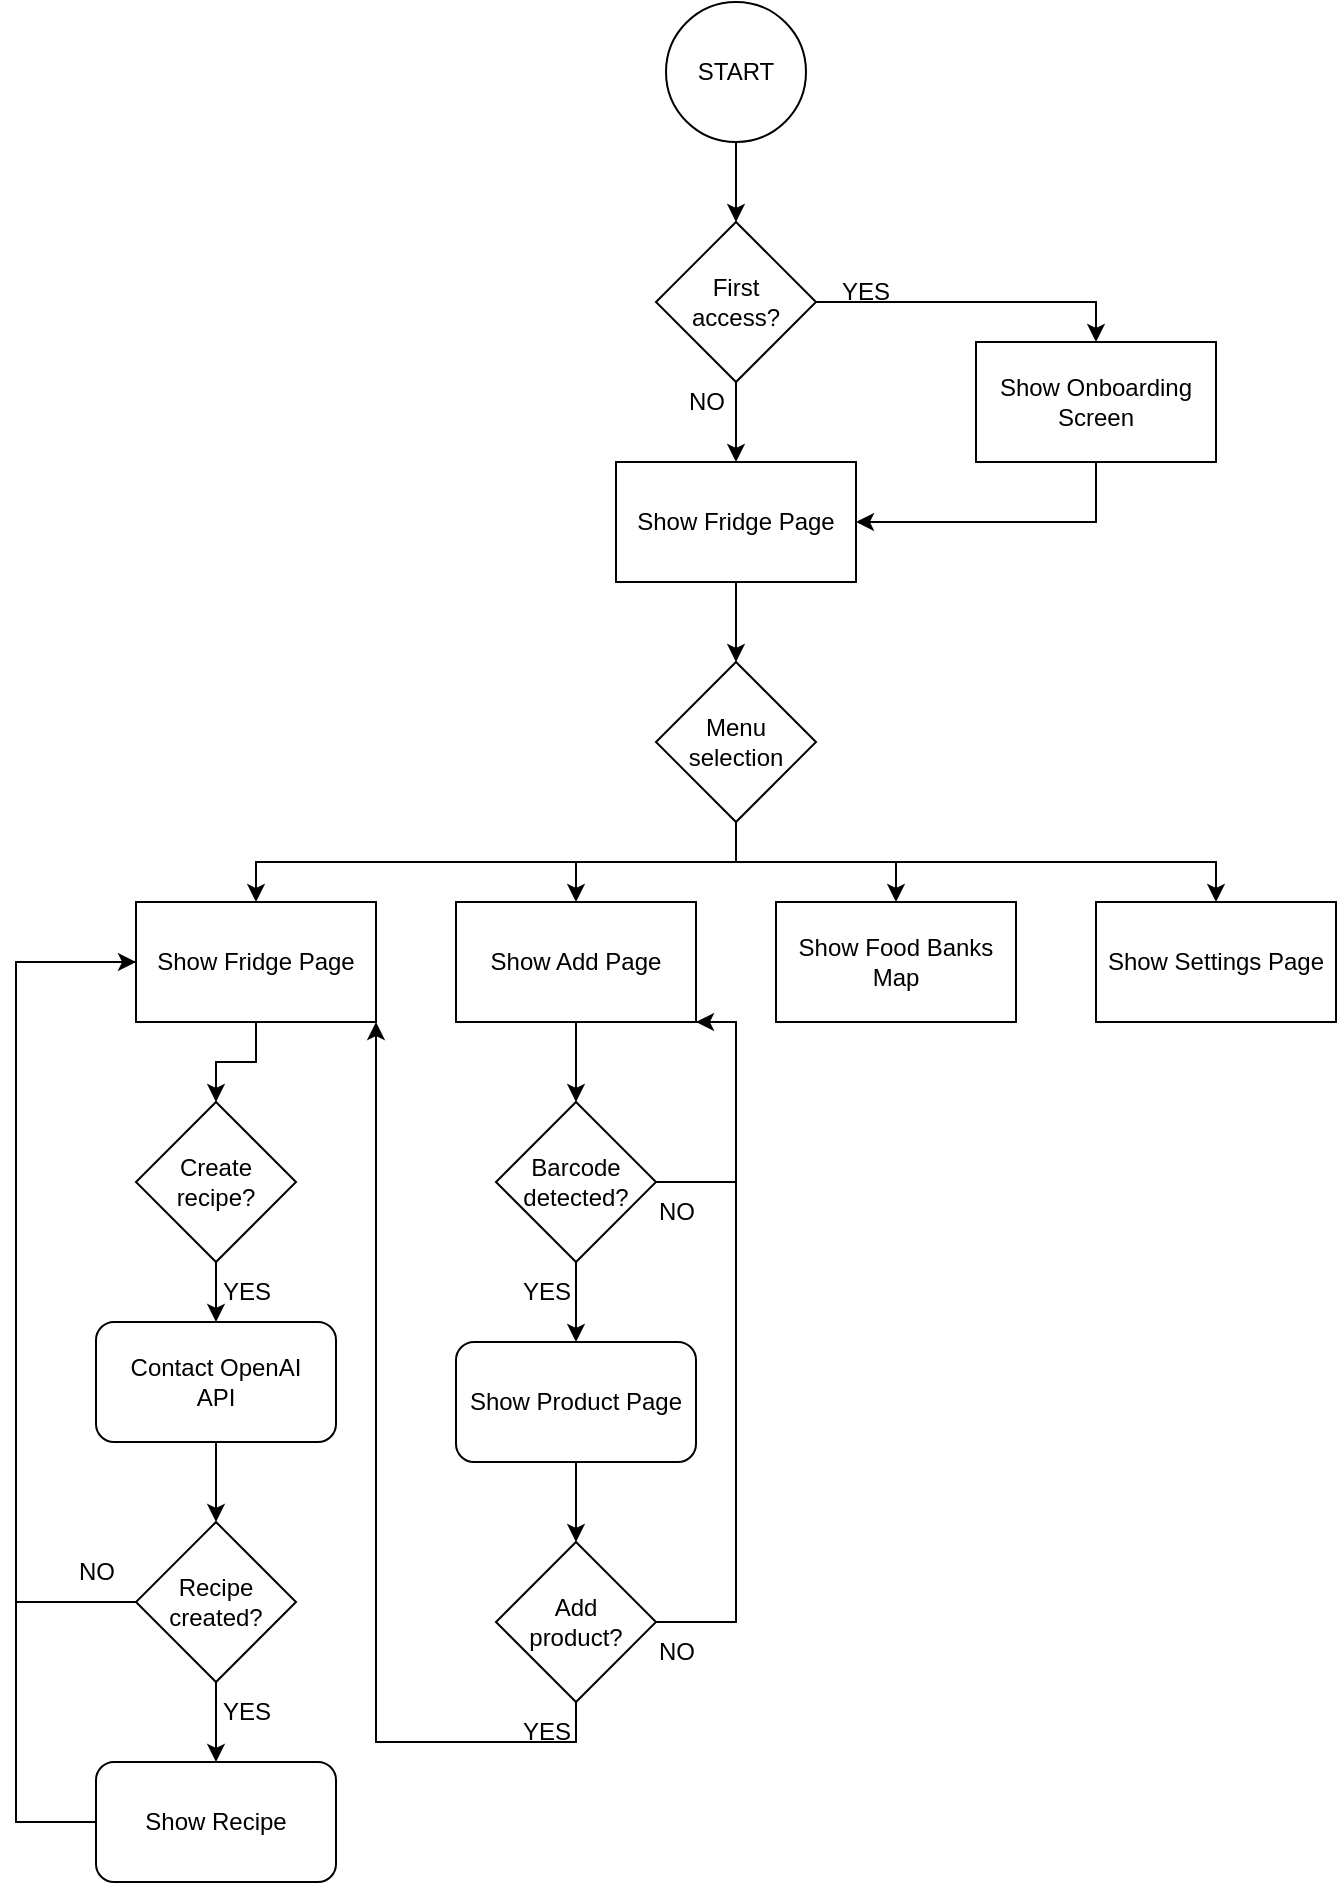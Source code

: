 <mxfile version="21.1.9" type="device">
  <diagram name="Page-1" id="c8WvUJZ3-kTaqvucmZ4j">
    <mxGraphModel dx="989" dy="545" grid="1" gridSize="10" guides="1" tooltips="1" connect="1" arrows="1" fold="1" page="1" pageScale="1" pageWidth="850" pageHeight="1100" math="0" shadow="0">
      <root>
        <mxCell id="0" />
        <mxCell id="1" parent="0" />
        <mxCell id="WkWhA8R5jcSKiR4FBNcN-5" style="edgeStyle=orthogonalEdgeStyle;rounded=0;orthogonalLoop=1;jettySize=auto;html=1;exitX=0.5;exitY=1;exitDx=0;exitDy=0;entryX=0.5;entryY=0;entryDx=0;entryDy=0;endArrow=classic;endFill=1;" edge="1" parent="1" source="WkWhA8R5jcSKiR4FBNcN-2" target="WkWhA8R5jcSKiR4FBNcN-4">
          <mxGeometry relative="1" as="geometry" />
        </mxCell>
        <mxCell id="WkWhA8R5jcSKiR4FBNcN-2" value="START" style="ellipse;whiteSpace=wrap;html=1;aspect=fixed;" vertex="1" parent="1">
          <mxGeometry x="365" y="50" width="70" height="70" as="geometry" />
        </mxCell>
        <mxCell id="WkWhA8R5jcSKiR4FBNcN-7" style="edgeStyle=orthogonalEdgeStyle;rounded=0;orthogonalLoop=1;jettySize=auto;html=1;exitX=0.5;exitY=1;exitDx=0;exitDy=0;endArrow=classic;endFill=1;" edge="1" parent="1" source="WkWhA8R5jcSKiR4FBNcN-4" target="WkWhA8R5jcSKiR4FBNcN-6">
          <mxGeometry relative="1" as="geometry" />
        </mxCell>
        <mxCell id="WkWhA8R5jcSKiR4FBNcN-9" style="edgeStyle=orthogonalEdgeStyle;rounded=0;orthogonalLoop=1;jettySize=auto;html=1;exitX=1;exitY=0.5;exitDx=0;exitDy=0;entryX=0.5;entryY=0;entryDx=0;entryDy=0;endArrow=classic;endFill=1;" edge="1" parent="1" source="WkWhA8R5jcSKiR4FBNcN-4" target="WkWhA8R5jcSKiR4FBNcN-8">
          <mxGeometry relative="1" as="geometry" />
        </mxCell>
        <mxCell id="WkWhA8R5jcSKiR4FBNcN-4" value="&lt;div&gt;First&lt;/div&gt;&lt;div&gt;access?&lt;/div&gt;" style="rhombus;whiteSpace=wrap;html=1;" vertex="1" parent="1">
          <mxGeometry x="360" y="160" width="80" height="80" as="geometry" />
        </mxCell>
        <mxCell id="WkWhA8R5jcSKiR4FBNcN-10" style="edgeStyle=orthogonalEdgeStyle;rounded=0;orthogonalLoop=1;jettySize=auto;html=1;exitX=1;exitY=0.5;exitDx=0;exitDy=0;entryX=0.5;entryY=1;entryDx=0;entryDy=0;endArrow=none;endFill=0;startArrow=classic;startFill=1;" edge="1" parent="1" source="WkWhA8R5jcSKiR4FBNcN-6" target="WkWhA8R5jcSKiR4FBNcN-8">
          <mxGeometry relative="1" as="geometry" />
        </mxCell>
        <mxCell id="WkWhA8R5jcSKiR4FBNcN-14" value="" style="edgeStyle=orthogonalEdgeStyle;rounded=0;orthogonalLoop=1;jettySize=auto;html=1;endArrow=classic;endFill=1;" edge="1" parent="1" source="WkWhA8R5jcSKiR4FBNcN-6" target="WkWhA8R5jcSKiR4FBNcN-13">
          <mxGeometry relative="1" as="geometry" />
        </mxCell>
        <mxCell id="WkWhA8R5jcSKiR4FBNcN-6" value="Show Fridge Page" style="rounded=0;whiteSpace=wrap;html=1;" vertex="1" parent="1">
          <mxGeometry x="340" y="280" width="120" height="60" as="geometry" />
        </mxCell>
        <mxCell id="WkWhA8R5jcSKiR4FBNcN-8" value="Show Onboarding Screen" style="rounded=0;whiteSpace=wrap;html=1;" vertex="1" parent="1">
          <mxGeometry x="520" y="220" width="120" height="60" as="geometry" />
        </mxCell>
        <mxCell id="WkWhA8R5jcSKiR4FBNcN-11" value="YES" style="text;html=1;strokeColor=none;fillColor=none;align=center;verticalAlign=middle;whiteSpace=wrap;rounded=0;" vertex="1" parent="1">
          <mxGeometry x="435" y="180" width="60" height="30" as="geometry" />
        </mxCell>
        <mxCell id="WkWhA8R5jcSKiR4FBNcN-12" value="NO" style="text;html=1;align=center;verticalAlign=middle;resizable=0;points=[];autosize=1;strokeColor=none;fillColor=none;" vertex="1" parent="1">
          <mxGeometry x="365" y="235" width="40" height="30" as="geometry" />
        </mxCell>
        <mxCell id="WkWhA8R5jcSKiR4FBNcN-19" style="edgeStyle=orthogonalEdgeStyle;rounded=0;orthogonalLoop=1;jettySize=auto;html=1;exitX=0.5;exitY=1;exitDx=0;exitDy=0;entryX=0.5;entryY=0;entryDx=0;entryDy=0;endArrow=classic;endFill=1;" edge="1" parent="1" source="WkWhA8R5jcSKiR4FBNcN-13" target="WkWhA8R5jcSKiR4FBNcN-18">
          <mxGeometry relative="1" as="geometry" />
        </mxCell>
        <mxCell id="WkWhA8R5jcSKiR4FBNcN-20" style="edgeStyle=orthogonalEdgeStyle;rounded=0;orthogonalLoop=1;jettySize=auto;html=1;exitX=0.5;exitY=1;exitDx=0;exitDy=0;entryX=0.5;entryY=0;entryDx=0;entryDy=0;endArrow=classic;endFill=1;" edge="1" parent="1" source="WkWhA8R5jcSKiR4FBNcN-13" target="WkWhA8R5jcSKiR4FBNcN-16">
          <mxGeometry relative="1" as="geometry" />
        </mxCell>
        <mxCell id="WkWhA8R5jcSKiR4FBNcN-21" style="edgeStyle=orthogonalEdgeStyle;rounded=0;orthogonalLoop=1;jettySize=auto;html=1;exitX=0.5;exitY=1;exitDx=0;exitDy=0;entryX=0.5;entryY=0;entryDx=0;entryDy=0;endArrow=classic;endFill=1;" edge="1" parent="1" source="WkWhA8R5jcSKiR4FBNcN-13" target="WkWhA8R5jcSKiR4FBNcN-15">
          <mxGeometry relative="1" as="geometry" />
        </mxCell>
        <mxCell id="WkWhA8R5jcSKiR4FBNcN-24" style="edgeStyle=orthogonalEdgeStyle;rounded=0;orthogonalLoop=1;jettySize=auto;html=1;exitX=0.5;exitY=1;exitDx=0;exitDy=0;entryX=0.5;entryY=0;entryDx=0;entryDy=0;endArrow=classic;endFill=1;" edge="1" parent="1" source="WkWhA8R5jcSKiR4FBNcN-13" target="WkWhA8R5jcSKiR4FBNcN-17">
          <mxGeometry relative="1" as="geometry" />
        </mxCell>
        <mxCell id="WkWhA8R5jcSKiR4FBNcN-13" value="Menu selection" style="rhombus;whiteSpace=wrap;html=1;" vertex="1" parent="1">
          <mxGeometry x="360" y="380" width="80" height="80" as="geometry" />
        </mxCell>
        <mxCell id="WkWhA8R5jcSKiR4FBNcN-15" value="Show Food Banks Map" style="rounded=0;whiteSpace=wrap;html=1;" vertex="1" parent="1">
          <mxGeometry x="420" y="500" width="120" height="60" as="geometry" />
        </mxCell>
        <mxCell id="WkWhA8R5jcSKiR4FBNcN-27" style="edgeStyle=orthogonalEdgeStyle;rounded=0;orthogonalLoop=1;jettySize=auto;html=1;exitX=0.5;exitY=1;exitDx=0;exitDy=0;entryX=0.5;entryY=0;entryDx=0;entryDy=0;endArrow=classic;endFill=1;" edge="1" parent="1" source="WkWhA8R5jcSKiR4FBNcN-16" target="WkWhA8R5jcSKiR4FBNcN-26">
          <mxGeometry relative="1" as="geometry" />
        </mxCell>
        <mxCell id="WkWhA8R5jcSKiR4FBNcN-16" value="Show Add Page" style="rounded=0;whiteSpace=wrap;html=1;" vertex="1" parent="1">
          <mxGeometry x="260" y="500" width="120" height="60" as="geometry" />
        </mxCell>
        <mxCell id="WkWhA8R5jcSKiR4FBNcN-17" value="Show Settings Page" style="rounded=0;whiteSpace=wrap;html=1;" vertex="1" parent="1">
          <mxGeometry x="580" y="500" width="120" height="60" as="geometry" />
        </mxCell>
        <mxCell id="WkWhA8R5jcSKiR4FBNcN-40" value="" style="edgeStyle=orthogonalEdgeStyle;rounded=0;orthogonalLoop=1;jettySize=auto;html=1;endArrow=classic;endFill=1;" edge="1" parent="1" source="WkWhA8R5jcSKiR4FBNcN-18" target="WkWhA8R5jcSKiR4FBNcN-39">
          <mxGeometry relative="1" as="geometry" />
        </mxCell>
        <mxCell id="WkWhA8R5jcSKiR4FBNcN-50" style="edgeStyle=orthogonalEdgeStyle;rounded=0;orthogonalLoop=1;jettySize=auto;html=1;exitX=0;exitY=0.5;exitDx=0;exitDy=0;entryX=0;entryY=0.5;entryDx=0;entryDy=0;endArrow=none;endFill=0;" edge="1" parent="1" source="WkWhA8R5jcSKiR4FBNcN-18" target="WkWhA8R5jcSKiR4FBNcN-44">
          <mxGeometry relative="1" as="geometry">
            <Array as="points">
              <mxPoint x="40" y="530" />
              <mxPoint x="40" y="850" />
            </Array>
          </mxGeometry>
        </mxCell>
        <mxCell id="WkWhA8R5jcSKiR4FBNcN-18" value="Show Fridge Page" style="rounded=0;whiteSpace=wrap;html=1;" vertex="1" parent="1">
          <mxGeometry x="100" y="500" width="120" height="60" as="geometry" />
        </mxCell>
        <mxCell id="WkWhA8R5jcSKiR4FBNcN-29" style="edgeStyle=orthogonalEdgeStyle;rounded=0;orthogonalLoop=1;jettySize=auto;html=1;exitX=0.5;exitY=1;exitDx=0;exitDy=0;entryX=0.5;entryY=0;entryDx=0;entryDy=0;endArrow=classic;endFill=1;" edge="1" parent="1" source="WkWhA8R5jcSKiR4FBNcN-26" target="WkWhA8R5jcSKiR4FBNcN-28">
          <mxGeometry relative="1" as="geometry" />
        </mxCell>
        <mxCell id="WkWhA8R5jcSKiR4FBNcN-32" style="edgeStyle=orthogonalEdgeStyle;rounded=0;orthogonalLoop=1;jettySize=auto;html=1;exitX=1;exitY=0.5;exitDx=0;exitDy=0;entryX=1;entryY=1;entryDx=0;entryDy=0;endArrow=none;endFill=0;" edge="1" parent="1" source="WkWhA8R5jcSKiR4FBNcN-26" target="WkWhA8R5jcSKiR4FBNcN-16">
          <mxGeometry relative="1" as="geometry">
            <Array as="points">
              <mxPoint x="400" y="640" />
              <mxPoint x="400" y="560" />
            </Array>
          </mxGeometry>
        </mxCell>
        <mxCell id="WkWhA8R5jcSKiR4FBNcN-26" value="Barcode detected?" style="rhombus;whiteSpace=wrap;html=1;" vertex="1" parent="1">
          <mxGeometry x="280" y="600" width="80" height="80" as="geometry" />
        </mxCell>
        <mxCell id="WkWhA8R5jcSKiR4FBNcN-31" style="edgeStyle=orthogonalEdgeStyle;rounded=0;orthogonalLoop=1;jettySize=auto;html=1;exitX=0.5;exitY=1;exitDx=0;exitDy=0;endArrow=classic;endFill=1;" edge="1" parent="1" source="WkWhA8R5jcSKiR4FBNcN-28" target="WkWhA8R5jcSKiR4FBNcN-30">
          <mxGeometry relative="1" as="geometry" />
        </mxCell>
        <mxCell id="WkWhA8R5jcSKiR4FBNcN-28" value="Show Product Page" style="rounded=1;whiteSpace=wrap;html=1;" vertex="1" parent="1">
          <mxGeometry x="260" y="720" width="120" height="60" as="geometry" />
        </mxCell>
        <mxCell id="WkWhA8R5jcSKiR4FBNcN-36" style="edgeStyle=orthogonalEdgeStyle;rounded=0;orthogonalLoop=1;jettySize=auto;html=1;exitX=0.5;exitY=1;exitDx=0;exitDy=0;entryX=1;entryY=1;entryDx=0;entryDy=0;endArrow=classic;endFill=1;" edge="1" parent="1" source="WkWhA8R5jcSKiR4FBNcN-30" target="WkWhA8R5jcSKiR4FBNcN-18">
          <mxGeometry relative="1" as="geometry" />
        </mxCell>
        <mxCell id="WkWhA8R5jcSKiR4FBNcN-37" style="edgeStyle=orthogonalEdgeStyle;rounded=0;orthogonalLoop=1;jettySize=auto;html=1;exitX=1;exitY=0.5;exitDx=0;exitDy=0;entryX=1;entryY=1;entryDx=0;entryDy=0;endArrow=classic;endFill=1;" edge="1" parent="1" source="WkWhA8R5jcSKiR4FBNcN-30" target="WkWhA8R5jcSKiR4FBNcN-16">
          <mxGeometry relative="1" as="geometry">
            <Array as="points">
              <mxPoint x="400" y="860" />
              <mxPoint x="400" y="560" />
            </Array>
          </mxGeometry>
        </mxCell>
        <mxCell id="WkWhA8R5jcSKiR4FBNcN-30" value="&lt;div&gt;Add &lt;br&gt;&lt;/div&gt;&lt;div&gt;product?&lt;/div&gt;" style="rhombus;whiteSpace=wrap;html=1;" vertex="1" parent="1">
          <mxGeometry x="280" y="820" width="80" height="80" as="geometry" />
        </mxCell>
        <mxCell id="WkWhA8R5jcSKiR4FBNcN-33" value="YES" style="text;html=1;align=center;verticalAlign=middle;resizable=0;points=[];autosize=1;strokeColor=none;fillColor=none;" vertex="1" parent="1">
          <mxGeometry x="280" y="680" width="50" height="30" as="geometry" />
        </mxCell>
        <mxCell id="WkWhA8R5jcSKiR4FBNcN-34" value="NO" style="text;html=1;align=center;verticalAlign=middle;resizable=0;points=[];autosize=1;strokeColor=none;fillColor=none;" vertex="1" parent="1">
          <mxGeometry x="350" y="640" width="40" height="30" as="geometry" />
        </mxCell>
        <mxCell id="WkWhA8R5jcSKiR4FBNcN-35" value="YES" style="text;html=1;align=center;verticalAlign=middle;resizable=0;points=[];autosize=1;strokeColor=none;fillColor=none;" vertex="1" parent="1">
          <mxGeometry x="280" y="900" width="50" height="30" as="geometry" />
        </mxCell>
        <mxCell id="WkWhA8R5jcSKiR4FBNcN-38" value="NO" style="text;html=1;align=center;verticalAlign=middle;resizable=0;points=[];autosize=1;strokeColor=none;fillColor=none;" vertex="1" parent="1">
          <mxGeometry x="350" y="860" width="40" height="30" as="geometry" />
        </mxCell>
        <mxCell id="WkWhA8R5jcSKiR4FBNcN-39" value="&lt;div&gt;Create&lt;/div&gt;&lt;div&gt;recipe?&lt;/div&gt;" style="rhombus;whiteSpace=wrap;html=1;" vertex="1" parent="1">
          <mxGeometry x="100" y="600" width="80" height="80" as="geometry" />
        </mxCell>
        <mxCell id="WkWhA8R5jcSKiR4FBNcN-42" value="" style="edgeStyle=orthogonalEdgeStyle;rounded=0;orthogonalLoop=1;jettySize=auto;html=1;endArrow=none;endFill=0;startArrow=classic;startFill=1;" edge="1" parent="1" source="WkWhA8R5jcSKiR4FBNcN-41" target="WkWhA8R5jcSKiR4FBNcN-39">
          <mxGeometry relative="1" as="geometry" />
        </mxCell>
        <mxCell id="WkWhA8R5jcSKiR4FBNcN-46" value="" style="edgeStyle=orthogonalEdgeStyle;rounded=0;orthogonalLoop=1;jettySize=auto;html=1;endArrow=classic;endFill=1;" edge="1" parent="1" source="WkWhA8R5jcSKiR4FBNcN-41" target="WkWhA8R5jcSKiR4FBNcN-44">
          <mxGeometry relative="1" as="geometry" />
        </mxCell>
        <mxCell id="WkWhA8R5jcSKiR4FBNcN-41" value="&lt;div&gt;Contact OpenAI&lt;br&gt;&lt;/div&gt;&lt;div&gt;API&lt;/div&gt;" style="rounded=1;whiteSpace=wrap;html=1;" vertex="1" parent="1">
          <mxGeometry x="80" y="710" width="120" height="60" as="geometry" />
        </mxCell>
        <mxCell id="WkWhA8R5jcSKiR4FBNcN-48" value="" style="edgeStyle=orthogonalEdgeStyle;rounded=0;orthogonalLoop=1;jettySize=auto;html=1;endArrow=classic;endFill=1;" edge="1" parent="1" source="WkWhA8R5jcSKiR4FBNcN-44" target="WkWhA8R5jcSKiR4FBNcN-47">
          <mxGeometry relative="1" as="geometry" />
        </mxCell>
        <mxCell id="WkWhA8R5jcSKiR4FBNcN-44" value="Recipe created?" style="rhombus;whiteSpace=wrap;html=1;" vertex="1" parent="1">
          <mxGeometry x="100" y="810" width="80" height="80" as="geometry" />
        </mxCell>
        <mxCell id="WkWhA8R5jcSKiR4FBNcN-45" value="YES" style="text;html=1;align=center;verticalAlign=middle;resizable=0;points=[];autosize=1;strokeColor=none;fillColor=none;" vertex="1" parent="1">
          <mxGeometry x="130" y="680" width="50" height="30" as="geometry" />
        </mxCell>
        <mxCell id="WkWhA8R5jcSKiR4FBNcN-52" style="edgeStyle=orthogonalEdgeStyle;rounded=0;orthogonalLoop=1;jettySize=auto;html=1;entryX=0;entryY=0.5;entryDx=0;entryDy=0;endArrow=classic;endFill=1;" edge="1" parent="1" source="WkWhA8R5jcSKiR4FBNcN-47" target="WkWhA8R5jcSKiR4FBNcN-18">
          <mxGeometry relative="1" as="geometry">
            <Array as="points">
              <mxPoint x="40" y="960" />
              <mxPoint x="40" y="530" />
            </Array>
          </mxGeometry>
        </mxCell>
        <mxCell id="WkWhA8R5jcSKiR4FBNcN-47" value="Show Recipe" style="rounded=1;whiteSpace=wrap;html=1;" vertex="1" parent="1">
          <mxGeometry x="80" y="930" width="120" height="60" as="geometry" />
        </mxCell>
        <mxCell id="WkWhA8R5jcSKiR4FBNcN-49" value="YES" style="text;html=1;align=center;verticalAlign=middle;resizable=0;points=[];autosize=1;strokeColor=none;fillColor=none;" vertex="1" parent="1">
          <mxGeometry x="130" y="890" width="50" height="30" as="geometry" />
        </mxCell>
        <mxCell id="WkWhA8R5jcSKiR4FBNcN-51" value="NO" style="text;html=1;align=center;verticalAlign=middle;resizable=0;points=[];autosize=1;strokeColor=none;fillColor=none;" vertex="1" parent="1">
          <mxGeometry x="60" y="820" width="40" height="30" as="geometry" />
        </mxCell>
      </root>
    </mxGraphModel>
  </diagram>
</mxfile>
